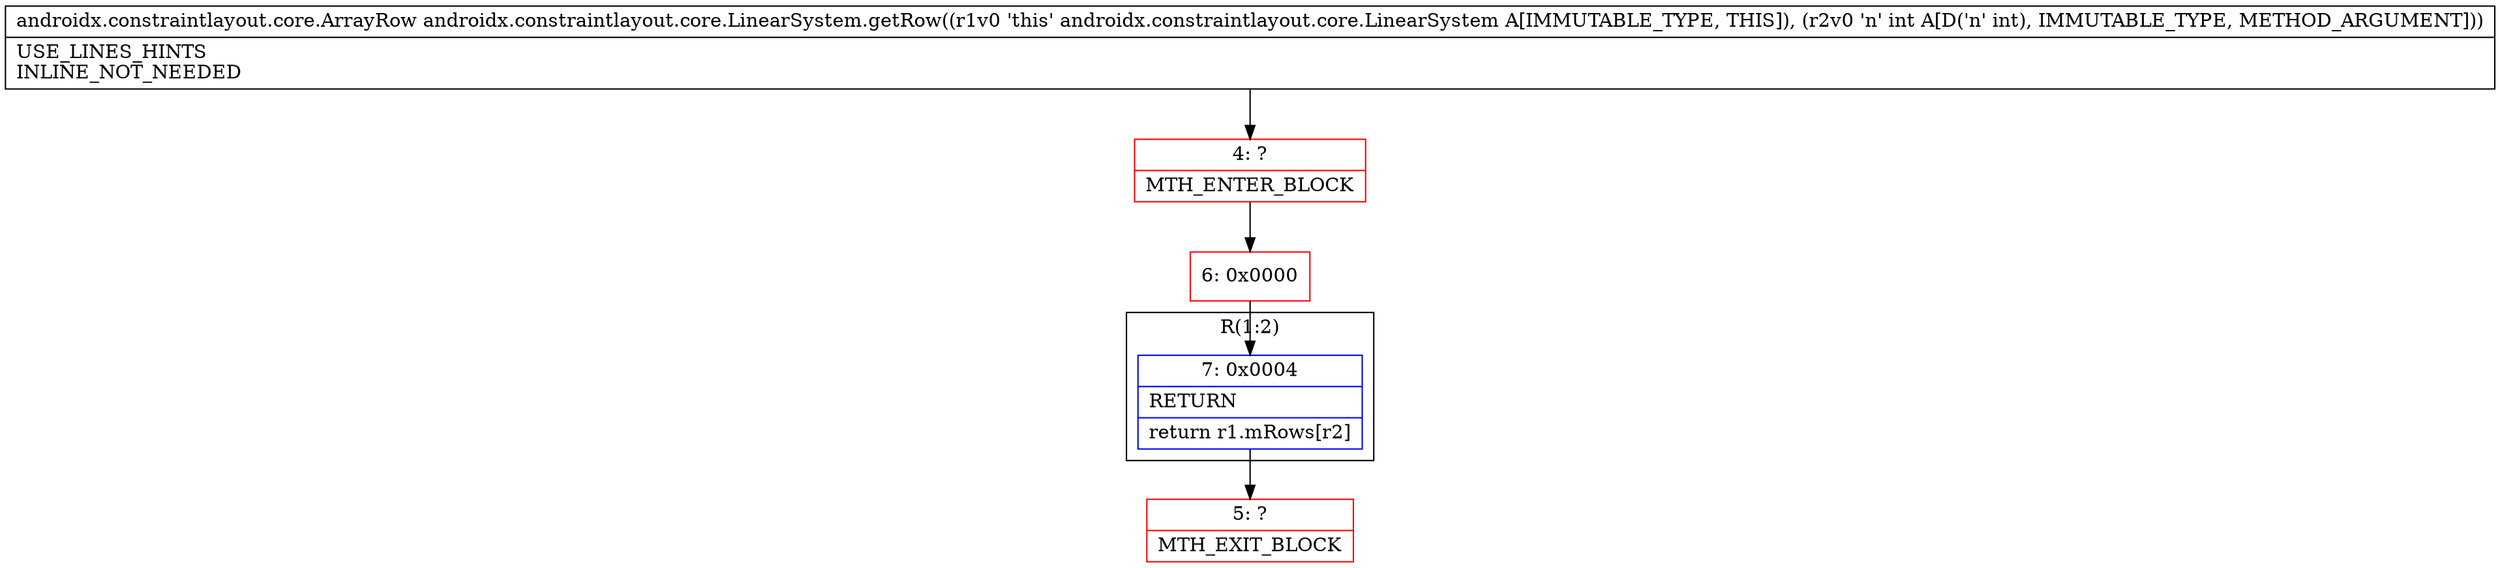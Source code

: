 digraph "CFG forandroidx.constraintlayout.core.LinearSystem.getRow(I)Landroidx\/constraintlayout\/core\/ArrayRow;" {
subgraph cluster_Region_1376706046 {
label = "R(1:2)";
node [shape=record,color=blue];
Node_7 [shape=record,label="{7\:\ 0x0004|RETURN\l|return r1.mRows[r2]\l}"];
}
Node_4 [shape=record,color=red,label="{4\:\ ?|MTH_ENTER_BLOCK\l}"];
Node_6 [shape=record,color=red,label="{6\:\ 0x0000}"];
Node_5 [shape=record,color=red,label="{5\:\ ?|MTH_EXIT_BLOCK\l}"];
MethodNode[shape=record,label="{androidx.constraintlayout.core.ArrayRow androidx.constraintlayout.core.LinearSystem.getRow((r1v0 'this' androidx.constraintlayout.core.LinearSystem A[IMMUTABLE_TYPE, THIS]), (r2v0 'n' int A[D('n' int), IMMUTABLE_TYPE, METHOD_ARGUMENT]))  | USE_LINES_HINTS\lINLINE_NOT_NEEDED\l}"];
MethodNode -> Node_4;Node_7 -> Node_5;
Node_4 -> Node_6;
Node_6 -> Node_7;
}

